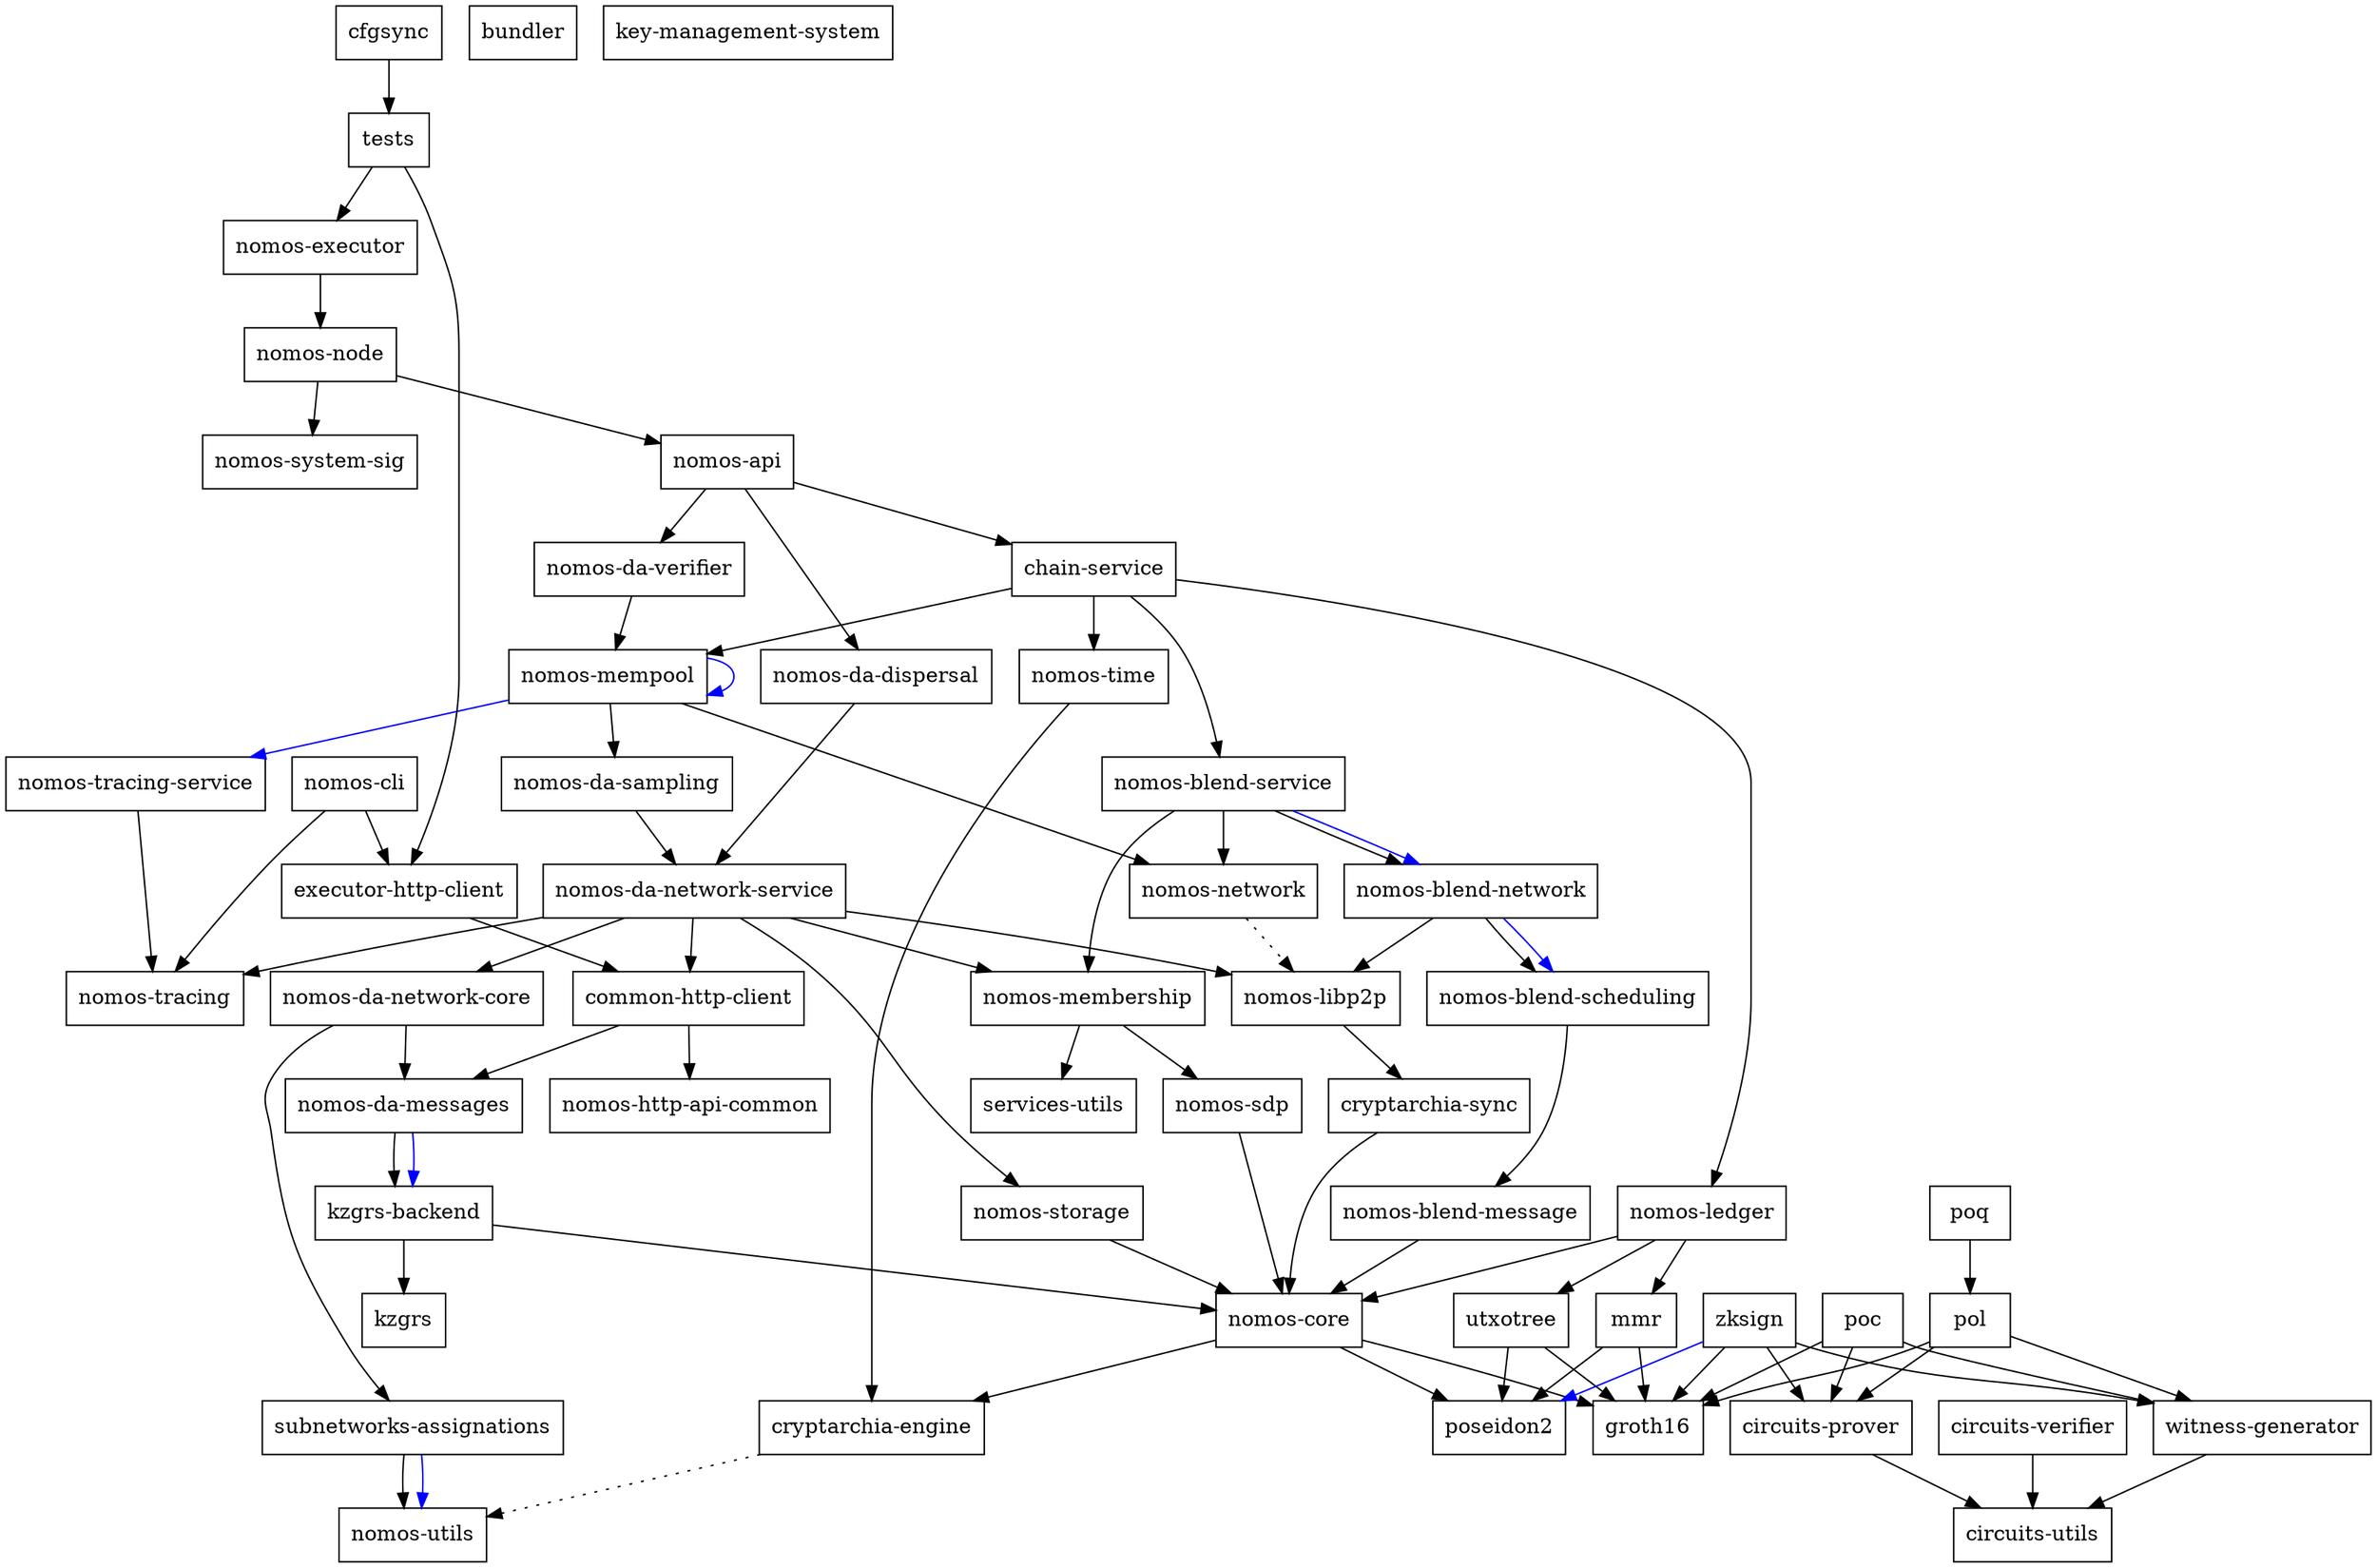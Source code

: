 digraph {
    0 [ label = "cryptarchia-engine" shape = box]
    1 [ label = "nomos-utils" shape = box]
    2 [ label = "cryptarchia-sync" shape = box]
    3 [ label = "nomos-core" shape = box]
    4 [ label = "groth16" shape = box]
    5 [ label = "poseidon2" shape = box]
    6 [ label = "nomos-ledger" shape = box]
    7 [ label = "mmr" shape = box]
    8 [ label = "utxotree" shape = box]
    9 [ label = "nomos-http-api-common" shape = box]
    10 [ label = "nomos-executor" shape = box]
    11 [ label = "kzgrs-backend" shape = box]
    12 [ label = "kzgrs" shape = box]
    13 [ label = "nomos-api" shape = box]
    14 [ label = "chain-service" shape = box]
    15 [ label = "nomos-blend-service" shape = box]
    16 [ label = "nomos-blend-message" shape = box]
    17 [ label = "nomos-blend-network" shape = box]
    18 [ label = "nomos-blend-scheduling" shape = box]
    19 [ label = "nomos-libp2p" shape = box]
    20 [ label = "nomos-membership" shape = box]
    21 [ label = "nomos-sdp" shape = box]
    22 [ label = "services-utils" shape = box]
    23 [ label = "nomos-network" shape = box]
    24 [ label = "nomos-da-sampling" shape = box]
    25 [ label = "nomos-da-network-core" shape = box]
    26 [ label = "nomos-da-messages" shape = box]
    27 [ label = "subnetworks-assignations" shape = box]
    28 [ label = "nomos-da-network-service" shape = box]
    29 [ label = "common-http-client" shape = box]
    30 [ label = "nomos-storage" shape = box]
    31 [ label = "nomos-tracing" shape = box]
    32 [ label = "nomos-mempool" shape = box]
    33 [ label = "nomos-tracing-service" shape = box]
    34 [ label = "nomos-time" shape = box]
    35 [ label = "nomos-da-dispersal" shape = box]
    36 [ label = "nomos-da-verifier" shape = box]
    37 [ label = "nomos-node" shape = box]
    38 [ label = "nomos-system-sig" shape = box]
    39 [ label = "executor-http-client" shape = box]
    40 [ label = "bundler" shape = box]
    41 [ label = "nomos-cli" shape = box]
    42 [ label = "key-management-system" shape = box]
    43 [ label = "cfgsync" shape = box]
    44 [ label = "tests" shape = box]
    45 [ label = "circuits-prover" shape = box]
    46 [ label = "circuits-utils" shape = box]
    47 [ label = "circuits-verifier" shape = box]
    48 [ label = "witness-generator" shape = box]
    49 [ label = "poc" shape = box]
    50 [ label = "pol" shape = box]
    51 [ label = "poq" shape = box]
    52 [ label = "zksign" shape = box]
    0 -> 1 [ style = dotted]
    2 -> 3 [ ]
    3 -> 0 [ ]
    3 -> 4 [ ]
    3 -> 5 [ ]
    6 -> 7 [ ]
    6 -> 3 [ ]
    6 -> 8 [ ]
    7 -> 4 [ ]
    7 -> 5 [ ]
    8 -> 4 [ ]
    8 -> 5 [ ]
    10 -> 37 [ ]
    11 -> 12 [ ]
    11 -> 3 [ ]
    13 -> 14 [ ]
    13 -> 35 [ ]
    13 -> 36 [ ]
    14 -> 15 [ ]
    14 -> 6 [ ]
    14 -> 32 [ ]
    14 -> 34 [ ]
    15 -> 17 [ ]
    15 -> 17 [ color = blue]
    15 -> 20 [ ]
    15 -> 23 [ ]
    16 -> 3 [ ]
    17 -> 18 [ ]
    17 -> 18 [ color = blue]
    17 -> 19 [ ]
    18 -> 16 [ ]
    19 -> 2 [ ]
    20 -> 21 [ ]
    20 -> 22 [ ]
    21 -> 3 [ ]
    23 -> 19 [ style = dotted]
    24 -> 28 [ ]
    25 -> 26 [ ]
    25 -> 27 [ ]
    26 -> 11 [ ]
    26 -> 11 [ color = blue]
    27 -> 1 [ ]
    27 -> 1 [ color = blue]
    28 -> 29 [ ]
    28 -> 25 [ ]
    28 -> 19 [ ]
    28 -> 20 [ ]
    28 -> 30 [ ]
    28 -> 31 [ ]
    29 -> 26 [ ]
    29 -> 9 [ ]
    30 -> 3 [ ]
    32 -> 24 [ ]
    32 -> 32 [ color = blue]
    32 -> 23 [ ]
    32 -> 33 [ color = blue]
    33 -> 31 [ ]
    34 -> 0 [ ]
    35 -> 28 [ ]
    36 -> 32 [ ]
    37 -> 13 [ ]
    37 -> 38 [ ]
    39 -> 29 [ ]
    41 -> 39 [ ]
    41 -> 31 [ ]
    43 -> 44 [ ]
    44 -> 39 [ ]
    44 -> 10 [ ]
    45 -> 46 [ ]
    47 -> 46 [ ]
    48 -> 46 [ ]
    49 -> 45 [ ]
    49 -> 4 [ ]
    49 -> 48 [ ]
    50 -> 45 [ ]
    50 -> 4 [ ]
    50 -> 48 [ ]
    51 -> 50 [ ]
    52 -> 45 [ ]
    52 -> 4 [ ]
    52 -> 5 [ color = blue]
    52 -> 48 [ ]
}

